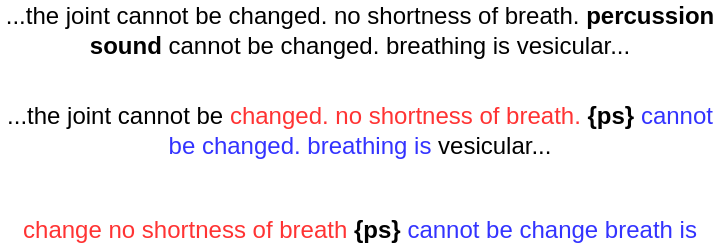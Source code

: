 <mxfile version="14.8.4" type="github">
  <diagram id="t8NL_LvqNAlttWv7_BnQ" name="Page-1">
    <mxGraphModel dx="946" dy="519" grid="1" gridSize="10" guides="1" tooltips="1" connect="1" arrows="1" fold="1" page="1" pageScale="1" pageWidth="827" pageHeight="1169" math="0" shadow="0">
      <root>
        <mxCell id="0" />
        <mxCell id="1" parent="0" />
        <mxCell id="92zkAvC7iZREQvi6Y92L-1" value="...the joint cannot be changed. no shortness of breath. &lt;b&gt;percussion sound&lt;/b&gt; cannot be changed. breathing is vesicular..." style="text;html=1;strokeColor=none;fillColor=none;align=center;verticalAlign=middle;whiteSpace=wrap;rounded=0;" vertex="1" parent="1">
          <mxGeometry x="70" y="90" width="360" height="20" as="geometry" />
        </mxCell>
        <mxCell id="92zkAvC7iZREQvi6Y92L-2" value="...the joint cannot be &lt;font color=&quot;#ff3333&quot;&gt;changed. no shortness of breath.&lt;/font&gt;&lt;b&gt;&lt;font color=&quot;#ff3333&quot;&gt;&amp;nbsp;&lt;/font&gt;{ps}&lt;/b&gt; &lt;font color=&quot;#3333ff&quot;&gt;cannot be changed. breathing is&lt;/font&gt; vesicular..." style="text;html=1;strokeColor=none;fillColor=none;align=center;verticalAlign=middle;whiteSpace=wrap;rounded=0;" vertex="1" parent="1">
          <mxGeometry x="70" y="140" width="360" height="20" as="geometry" />
        </mxCell>
        <mxCell id="92zkAvC7iZREQvi6Y92L-3" value="&lt;font color=&quot;#ff3333&quot;&gt;change no shortness of breath&lt;/font&gt;&amp;nbsp;&lt;b&gt;{ps}&lt;/b&gt; &lt;font color=&quot;#3333ff&quot;&gt;cannot be change breath is&lt;/font&gt;" style="text;html=1;strokeColor=none;fillColor=none;align=center;verticalAlign=middle;whiteSpace=wrap;rounded=0;" vertex="1" parent="1">
          <mxGeometry x="70" y="190" width="360" height="20" as="geometry" />
        </mxCell>
      </root>
    </mxGraphModel>
  </diagram>
</mxfile>
